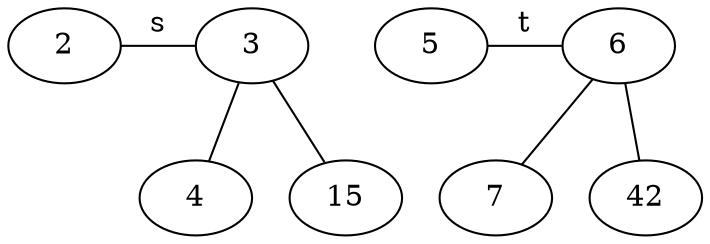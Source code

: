 graph G {

  2 -- 3 [label="s"];
  3 -- 4;
  3 -- 15;

  { rank=same; 2 3 }

  5 -- 6 [label="t"];
  6 -- 7;
  6 -- 42;

  { rank=same; 5 6  }
  { rank=same; 42 7 }
}
